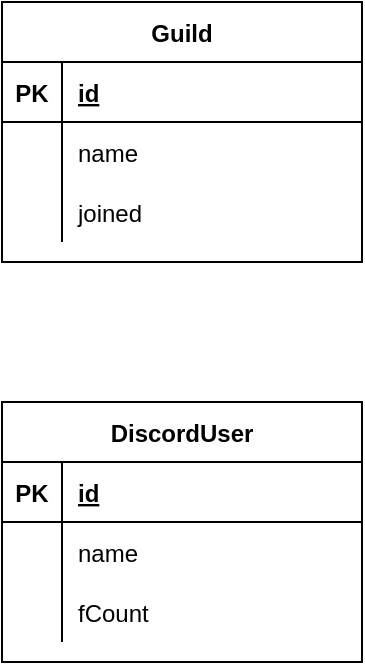 <mxfile version="13.6.2" type="device"><diagram id="EGsMShIhVNXhtihgm1Tj" name="Page-1"><mxGraphModel dx="1086" dy="806" grid="1" gridSize="10" guides="1" tooltips="1" connect="1" arrows="1" fold="1" page="1" pageScale="1" pageWidth="850" pageHeight="1100" math="0" shadow="0"><root><mxCell id="0"/><mxCell id="1" parent="0"/><mxCell id="cVgczrrMovrHau31ULNH-1" value="Guild" style="shape=table;startSize=30;container=1;collapsible=1;childLayout=tableLayout;fixedRows=1;rowLines=0;fontStyle=1;align=center;resizeLast=1;" vertex="1" parent="1"><mxGeometry x="80" y="120" width="180" height="130" as="geometry"/></mxCell><mxCell id="cVgczrrMovrHau31ULNH-2" value="" style="shape=partialRectangle;collapsible=0;dropTarget=0;pointerEvents=0;fillColor=none;top=0;left=0;bottom=1;right=0;points=[[0,0.5],[1,0.5]];portConstraint=eastwest;" vertex="1" parent="cVgczrrMovrHau31ULNH-1"><mxGeometry y="30" width="180" height="30" as="geometry"/></mxCell><mxCell id="cVgczrrMovrHau31ULNH-3" value="PK" style="shape=partialRectangle;connectable=0;fillColor=none;top=0;left=0;bottom=0;right=0;fontStyle=1;overflow=hidden;" vertex="1" parent="cVgczrrMovrHau31ULNH-2"><mxGeometry width="30" height="30" as="geometry"/></mxCell><mxCell id="cVgczrrMovrHau31ULNH-4" value="id" style="shape=partialRectangle;connectable=0;fillColor=none;top=0;left=0;bottom=0;right=0;align=left;spacingLeft=6;fontStyle=5;overflow=hidden;" vertex="1" parent="cVgczrrMovrHau31ULNH-2"><mxGeometry x="30" width="150" height="30" as="geometry"/></mxCell><mxCell id="cVgczrrMovrHau31ULNH-5" value="" style="shape=partialRectangle;collapsible=0;dropTarget=0;pointerEvents=0;fillColor=none;top=0;left=0;bottom=0;right=0;points=[[0,0.5],[1,0.5]];portConstraint=eastwest;" vertex="1" parent="cVgczrrMovrHau31ULNH-1"><mxGeometry y="60" width="180" height="30" as="geometry"/></mxCell><mxCell id="cVgczrrMovrHau31ULNH-6" value="" style="shape=partialRectangle;connectable=0;fillColor=none;top=0;left=0;bottom=0;right=0;editable=1;overflow=hidden;" vertex="1" parent="cVgczrrMovrHau31ULNH-5"><mxGeometry width="30" height="30" as="geometry"/></mxCell><mxCell id="cVgczrrMovrHau31ULNH-7" value="name" style="shape=partialRectangle;connectable=0;fillColor=none;top=0;left=0;bottom=0;right=0;align=left;spacingLeft=6;overflow=hidden;" vertex="1" parent="cVgczrrMovrHau31ULNH-5"><mxGeometry x="30" width="150" height="30" as="geometry"/></mxCell><mxCell id="cVgczrrMovrHau31ULNH-8" value="" style="shape=partialRectangle;collapsible=0;dropTarget=0;pointerEvents=0;fillColor=none;top=0;left=0;bottom=0;right=0;points=[[0,0.5],[1,0.5]];portConstraint=eastwest;" vertex="1" parent="cVgczrrMovrHau31ULNH-1"><mxGeometry y="90" width="180" height="30" as="geometry"/></mxCell><mxCell id="cVgczrrMovrHau31ULNH-9" value="" style="shape=partialRectangle;connectable=0;fillColor=none;top=0;left=0;bottom=0;right=0;editable=1;overflow=hidden;" vertex="1" parent="cVgczrrMovrHau31ULNH-8"><mxGeometry width="30" height="30" as="geometry"/></mxCell><mxCell id="cVgczrrMovrHau31ULNH-10" value="joined" style="shape=partialRectangle;connectable=0;fillColor=none;top=0;left=0;bottom=0;right=0;align=left;spacingLeft=6;overflow=hidden;" vertex="1" parent="cVgczrrMovrHau31ULNH-8"><mxGeometry x="30" width="150" height="30" as="geometry"/></mxCell><mxCell id="cVgczrrMovrHau31ULNH-14" value="DiscordUser" style="shape=table;startSize=30;container=1;collapsible=1;childLayout=tableLayout;fixedRows=1;rowLines=0;fontStyle=1;align=center;resizeLast=1;" vertex="1" parent="1"><mxGeometry x="80" y="320" width="180" height="130" as="geometry"/></mxCell><mxCell id="cVgczrrMovrHau31ULNH-15" value="" style="shape=partialRectangle;collapsible=0;dropTarget=0;pointerEvents=0;fillColor=none;top=0;left=0;bottom=1;right=0;points=[[0,0.5],[1,0.5]];portConstraint=eastwest;" vertex="1" parent="cVgczrrMovrHau31ULNH-14"><mxGeometry y="30" width="180" height="30" as="geometry"/></mxCell><mxCell id="cVgczrrMovrHau31ULNH-16" value="PK" style="shape=partialRectangle;connectable=0;fillColor=none;top=0;left=0;bottom=0;right=0;fontStyle=1;overflow=hidden;" vertex="1" parent="cVgczrrMovrHau31ULNH-15"><mxGeometry width="30" height="30" as="geometry"/></mxCell><mxCell id="cVgczrrMovrHau31ULNH-17" value="id" style="shape=partialRectangle;connectable=0;fillColor=none;top=0;left=0;bottom=0;right=0;align=left;spacingLeft=6;fontStyle=5;overflow=hidden;" vertex="1" parent="cVgczrrMovrHau31ULNH-15"><mxGeometry x="30" width="150" height="30" as="geometry"/></mxCell><mxCell id="cVgczrrMovrHau31ULNH-21" value="" style="shape=partialRectangle;collapsible=0;dropTarget=0;pointerEvents=0;fillColor=none;top=0;left=0;bottom=0;right=0;points=[[0,0.5],[1,0.5]];portConstraint=eastwest;" vertex="1" parent="cVgczrrMovrHau31ULNH-14"><mxGeometry y="60" width="180" height="30" as="geometry"/></mxCell><mxCell id="cVgczrrMovrHau31ULNH-22" value="" style="shape=partialRectangle;connectable=0;fillColor=none;top=0;left=0;bottom=0;right=0;editable=1;overflow=hidden;" vertex="1" parent="cVgczrrMovrHau31ULNH-21"><mxGeometry width="30" height="30" as="geometry"/></mxCell><mxCell id="cVgczrrMovrHau31ULNH-23" value="name" style="shape=partialRectangle;connectable=0;fillColor=none;top=0;left=0;bottom=0;right=0;align=left;spacingLeft=6;overflow=hidden;" vertex="1" parent="cVgczrrMovrHau31ULNH-21"><mxGeometry x="30" width="150" height="30" as="geometry"/></mxCell><mxCell id="cVgczrrMovrHau31ULNH-24" value="" style="shape=partialRectangle;collapsible=0;dropTarget=0;pointerEvents=0;fillColor=none;top=0;left=0;bottom=0;right=0;points=[[0,0.5],[1,0.5]];portConstraint=eastwest;" vertex="1" parent="cVgczrrMovrHau31ULNH-14"><mxGeometry y="90" width="180" height="30" as="geometry"/></mxCell><mxCell id="cVgczrrMovrHau31ULNH-25" value="" style="shape=partialRectangle;connectable=0;fillColor=none;top=0;left=0;bottom=0;right=0;editable=1;overflow=hidden;" vertex="1" parent="cVgczrrMovrHau31ULNH-24"><mxGeometry width="30" height="30" as="geometry"/></mxCell><mxCell id="cVgczrrMovrHau31ULNH-26" value="fCount" style="shape=partialRectangle;connectable=0;fillColor=none;top=0;left=0;bottom=0;right=0;align=left;spacingLeft=6;overflow=hidden;" vertex="1" parent="cVgczrrMovrHau31ULNH-24"><mxGeometry x="30" width="150" height="30" as="geometry"/></mxCell></root></mxGraphModel></diagram></mxfile>